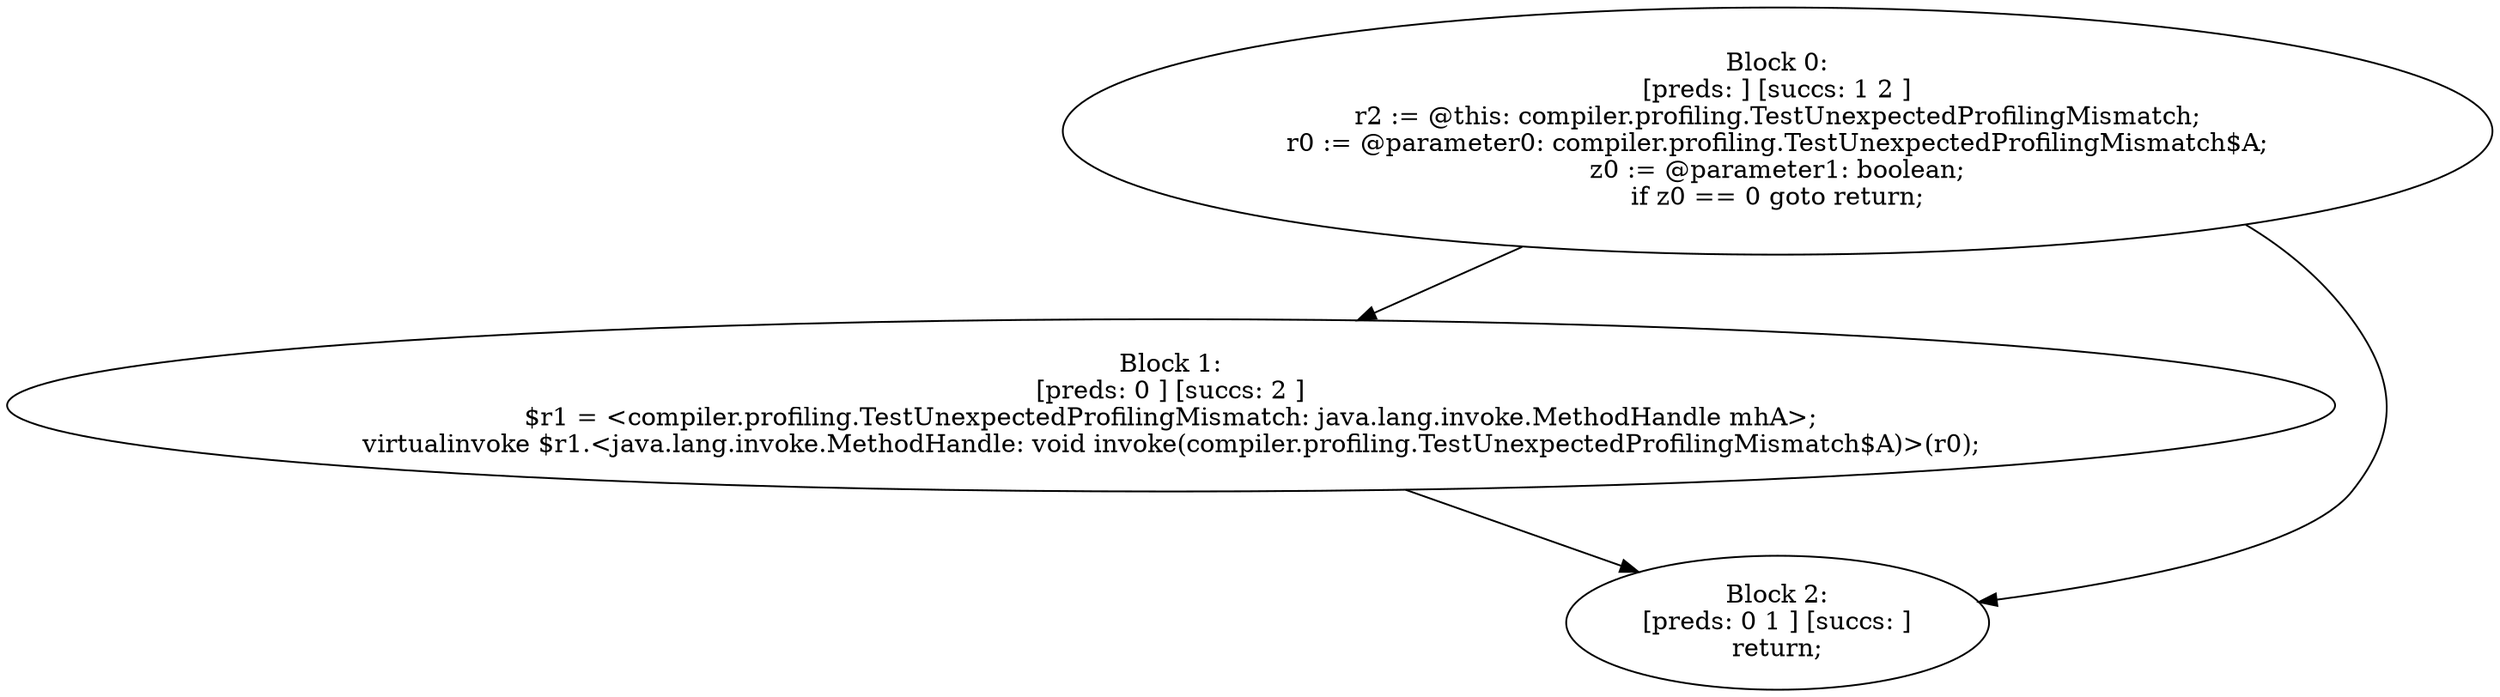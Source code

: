 digraph "unitGraph" {
    "Block 0:
[preds: ] [succs: 1 2 ]
r2 := @this: compiler.profiling.TestUnexpectedProfilingMismatch;
r0 := @parameter0: compiler.profiling.TestUnexpectedProfilingMismatch$A;
z0 := @parameter1: boolean;
if z0 == 0 goto return;
"
    "Block 1:
[preds: 0 ] [succs: 2 ]
$r1 = <compiler.profiling.TestUnexpectedProfilingMismatch: java.lang.invoke.MethodHandle mhA>;
virtualinvoke $r1.<java.lang.invoke.MethodHandle: void invoke(compiler.profiling.TestUnexpectedProfilingMismatch$A)>(r0);
"
    "Block 2:
[preds: 0 1 ] [succs: ]
return;
"
    "Block 0:
[preds: ] [succs: 1 2 ]
r2 := @this: compiler.profiling.TestUnexpectedProfilingMismatch;
r0 := @parameter0: compiler.profiling.TestUnexpectedProfilingMismatch$A;
z0 := @parameter1: boolean;
if z0 == 0 goto return;
"->"Block 1:
[preds: 0 ] [succs: 2 ]
$r1 = <compiler.profiling.TestUnexpectedProfilingMismatch: java.lang.invoke.MethodHandle mhA>;
virtualinvoke $r1.<java.lang.invoke.MethodHandle: void invoke(compiler.profiling.TestUnexpectedProfilingMismatch$A)>(r0);
";
    "Block 0:
[preds: ] [succs: 1 2 ]
r2 := @this: compiler.profiling.TestUnexpectedProfilingMismatch;
r0 := @parameter0: compiler.profiling.TestUnexpectedProfilingMismatch$A;
z0 := @parameter1: boolean;
if z0 == 0 goto return;
"->"Block 2:
[preds: 0 1 ] [succs: ]
return;
";
    "Block 1:
[preds: 0 ] [succs: 2 ]
$r1 = <compiler.profiling.TestUnexpectedProfilingMismatch: java.lang.invoke.MethodHandle mhA>;
virtualinvoke $r1.<java.lang.invoke.MethodHandle: void invoke(compiler.profiling.TestUnexpectedProfilingMismatch$A)>(r0);
"->"Block 2:
[preds: 0 1 ] [succs: ]
return;
";
}
